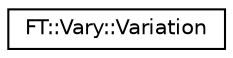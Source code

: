 digraph "Graphical Class Hierarchy"
{
 // LATEX_PDF_SIZE
  edge [fontname="Helvetica",fontsize="10",labelfontname="Helvetica",labelfontsize="10"];
  node [fontname="Helvetica",fontsize="10",shape=record];
  rankdir="LR";
  Node0 [label="FT::Vary::Variation",height=0.2,width=0.4,color="black", fillcolor="white", style="filled",URL="$d0/d80/classFT_1_1Vary_1_1Variation.html",tooltip=" "];
}
